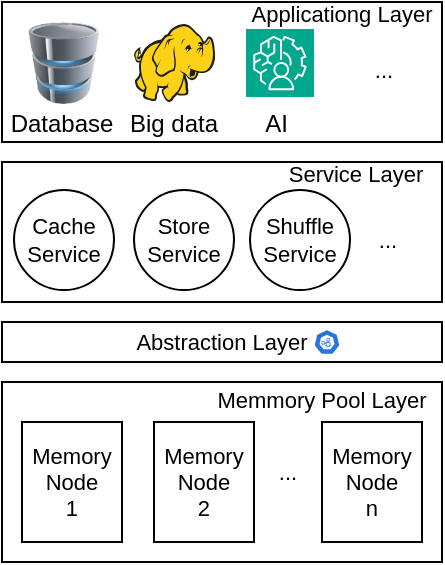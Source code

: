 <mxfile version="23.1.6" type="github">
  <diagram name="第 1 页" id="QZUPrX_TWS5uGRgK0gak">
    <mxGraphModel dx="670" dy="441" grid="1" gridSize="10" guides="1" tooltips="1" connect="1" arrows="1" fold="1" page="1" pageScale="1" pageWidth="827" pageHeight="1169" math="0" shadow="0">
      <root>
        <mxCell id="0" />
        <mxCell id="1" parent="0" />
        <mxCell id="5PQLWXWCwuNH8t1XqFt1-2" value="" style="rounded=0;whiteSpace=wrap;html=1;fontSize=11;" parent="1" vertex="1">
          <mxGeometry x="80" y="830" width="220" height="90" as="geometry" />
        </mxCell>
        <mxCell id="5PQLWXWCwuNH8t1XqFt1-3" value="Memory&lt;br style=&quot;font-size: 11px;&quot;&gt;Node&lt;br style=&quot;font-size: 11px;&quot;&gt;1" style="rounded=0;whiteSpace=wrap;html=1;fontSize=11;" parent="1" vertex="1">
          <mxGeometry x="90" y="850" width="50" height="60" as="geometry" />
        </mxCell>
        <mxCell id="5PQLWXWCwuNH8t1XqFt1-4" value="Memory&lt;br style=&quot;border-color: var(--border-color); font-size: 11px;&quot;&gt;Node&lt;br style=&quot;border-color: var(--border-color); font-size: 11px;&quot;&gt;2" style="rounded=0;whiteSpace=wrap;html=1;fontSize=11;" parent="1" vertex="1">
          <mxGeometry x="156" y="850" width="50" height="60" as="geometry" />
        </mxCell>
        <mxCell id="5PQLWXWCwuNH8t1XqFt1-7" value="Memory&lt;br style=&quot;font-size: 11px;&quot;&gt;Node&lt;br style=&quot;font-size: 11px;&quot;&gt;n" style="rounded=0;whiteSpace=wrap;html=1;fontSize=11;" parent="1" vertex="1">
          <mxGeometry x="240" y="850" width="50" height="60" as="geometry" />
        </mxCell>
        <mxCell id="5PQLWXWCwuNH8t1XqFt1-8" value="Memmory Pool Layer" style="text;html=1;align=center;verticalAlign=middle;whiteSpace=wrap;rounded=0;fontSize=11;" parent="1" vertex="1">
          <mxGeometry x="180" y="834" width="120" height="10" as="geometry" />
        </mxCell>
        <mxCell id="5PQLWXWCwuNH8t1XqFt1-9" value="&lt;span style=&quot;font-size: 11px;&quot;&gt;...&lt;/span&gt;" style="text;html=1;align=center;verticalAlign=middle;whiteSpace=wrap;rounded=0;fontSize=11;" parent="1" vertex="1">
          <mxGeometry x="206" y="860" width="34" height="30" as="geometry" />
        </mxCell>
        <mxCell id="5PQLWXWCwuNH8t1XqFt1-10" value="Abstraction Layer" style="rounded=0;whiteSpace=wrap;html=1;fontSize=11;" parent="1" vertex="1">
          <mxGeometry x="80" y="800" width="220" height="20" as="geometry" />
        </mxCell>
        <mxCell id="5PQLWXWCwuNH8t1XqFt1-11" value="" style="rounded=0;whiteSpace=wrap;html=1;fontSize=11;" parent="1" vertex="1">
          <mxGeometry x="80" y="720" width="220" height="70" as="geometry" />
        </mxCell>
        <mxCell id="5PQLWXWCwuNH8t1XqFt1-12" value="Service Layer" style="text;html=1;align=center;verticalAlign=middle;whiteSpace=wrap;rounded=0;fontSize=11;" parent="1" vertex="1">
          <mxGeometry x="216" y="721" width="82" height="10" as="geometry" />
        </mxCell>
        <mxCell id="5PQLWXWCwuNH8t1XqFt1-13" value="Cache&lt;br style=&quot;font-size: 11px;&quot;&gt;Service" style="ellipse;whiteSpace=wrap;html=1;aspect=fixed;fontSize=11;" parent="1" vertex="1">
          <mxGeometry x="86" y="734" width="50" height="50" as="geometry" />
        </mxCell>
        <mxCell id="5PQLWXWCwuNH8t1XqFt1-16" value="Store&lt;br style=&quot;font-size: 11px;&quot;&gt;Service" style="ellipse;whiteSpace=wrap;html=1;aspect=fixed;fontSize=11;" parent="1" vertex="1">
          <mxGeometry x="146" y="734" width="50" height="50" as="geometry" />
        </mxCell>
        <mxCell id="5PQLWXWCwuNH8t1XqFt1-17" value="Shuffle&lt;br style=&quot;font-size: 11px;&quot;&gt;Service" style="ellipse;whiteSpace=wrap;html=1;aspect=fixed;fontSize=11;" parent="1" vertex="1">
          <mxGeometry x="204" y="734" width="50" height="50" as="geometry" />
        </mxCell>
        <mxCell id="5PQLWXWCwuNH8t1XqFt1-18" value="" style="rounded=0;whiteSpace=wrap;html=1;fontSize=11;" parent="1" vertex="1">
          <mxGeometry x="80" y="640" width="220" height="70" as="geometry" />
        </mxCell>
        <mxCell id="5PQLWXWCwuNH8t1XqFt1-19" value="&lt;span style=&quot;font-size: 11px;&quot;&gt;...&lt;/span&gt;" style="text;html=1;align=center;verticalAlign=middle;whiteSpace=wrap;rounded=0;fontSize=11;" parent="1" vertex="1">
          <mxGeometry x="256" y="744" width="34" height="30" as="geometry" />
        </mxCell>
        <mxCell id="5PQLWXWCwuNH8t1XqFt1-21" value="" style="aspect=fixed;sketch=0;html=1;dashed=0;whitespace=wrap;fillColor=#2875E2;strokeColor=#ffffff;points=[[0.005,0.63,0],[0.1,0.2,0],[0.9,0.2,0],[0.5,0,0],[0.995,0.63,0],[0.72,0.99,0],[0.5,1,0],[0.28,0.99,0]];shape=mxgraph.kubernetes.icon2;prIcon=api" parent="1" vertex="1">
          <mxGeometry x="236" y="803.76" width="13" height="12.48" as="geometry" />
        </mxCell>
        <mxCell id="5PQLWXWCwuNH8t1XqFt1-23" value="" style="image;html=1;image=img/lib/clip_art/computers/Database_128x128.png" parent="1" vertex="1">
          <mxGeometry x="80.5" y="650" width="61" height="41" as="geometry" />
        </mxCell>
        <mxCell id="5PQLWXWCwuNH8t1XqFt1-24" value="" style="sketch=0;points=[[0,0,0],[0.25,0,0],[0.5,0,0],[0.75,0,0],[1,0,0],[0,1,0],[0.25,1,0],[0.5,1,0],[0.75,1,0],[1,1,0],[0,0.25,0],[0,0.5,0],[0,0.75,0],[1,0.25,0],[1,0.5,0],[1,0.75,0]];outlineConnect=0;fontColor=#232F3E;fillColor=#01A88D;strokeColor=#ffffff;dashed=0;verticalLabelPosition=bottom;verticalAlign=top;align=center;html=1;fontSize=12;fontStyle=0;aspect=fixed;shape=mxgraph.aws4.resourceIcon;resIcon=mxgraph.aws4.augmented_ai;" parent="1" vertex="1">
          <mxGeometry x="202" y="653.5" width="34" height="34" as="geometry" />
        </mxCell>
        <mxCell id="I8PMKC8gbsn_7gviLXZG-1" value="Database" style="text;html=1;align=center;verticalAlign=middle;whiteSpace=wrap;rounded=0;" vertex="1" parent="1">
          <mxGeometry x="80" y="686" width="60" height="30" as="geometry" />
        </mxCell>
        <mxCell id="I8PMKC8gbsn_7gviLXZG-2" value="AI&amp;nbsp;" style="text;html=1;align=center;verticalAlign=middle;whiteSpace=wrap;rounded=0;" vertex="1" parent="1">
          <mxGeometry x="211" y="689" width="16" height="24" as="geometry" />
        </mxCell>
        <mxCell id="I8PMKC8gbsn_7gviLXZG-3" value="" style="image;sketch=0;aspect=fixed;html=1;points=[];align=center;fontSize=12;image=img/lib/mscae/HDInsight.svg;" vertex="1" parent="1">
          <mxGeometry x="146" y="651" width="40.63" height="39" as="geometry" />
        </mxCell>
        <mxCell id="I8PMKC8gbsn_7gviLXZG-4" value="Big data" style="text;html=1;align=center;verticalAlign=middle;whiteSpace=wrap;rounded=0;" vertex="1" parent="1">
          <mxGeometry x="136" y="686" width="60" height="30" as="geometry" />
        </mxCell>
        <mxCell id="I8PMKC8gbsn_7gviLXZG-5" value="&lt;span style=&quot;font-size: 11px;&quot;&gt;...&lt;/span&gt;" style="text;html=1;align=center;verticalAlign=middle;whiteSpace=wrap;rounded=0;fontSize=11;" vertex="1" parent="1">
          <mxGeometry x="254" y="659" width="34" height="30" as="geometry" />
        </mxCell>
        <mxCell id="I8PMKC8gbsn_7gviLXZG-6" value="Applicationg Layer" style="text;html=1;align=center;verticalAlign=middle;whiteSpace=wrap;rounded=0;fontSize=11;" vertex="1" parent="1">
          <mxGeometry x="200" y="641" width="100" height="10" as="geometry" />
        </mxCell>
      </root>
    </mxGraphModel>
  </diagram>
</mxfile>
